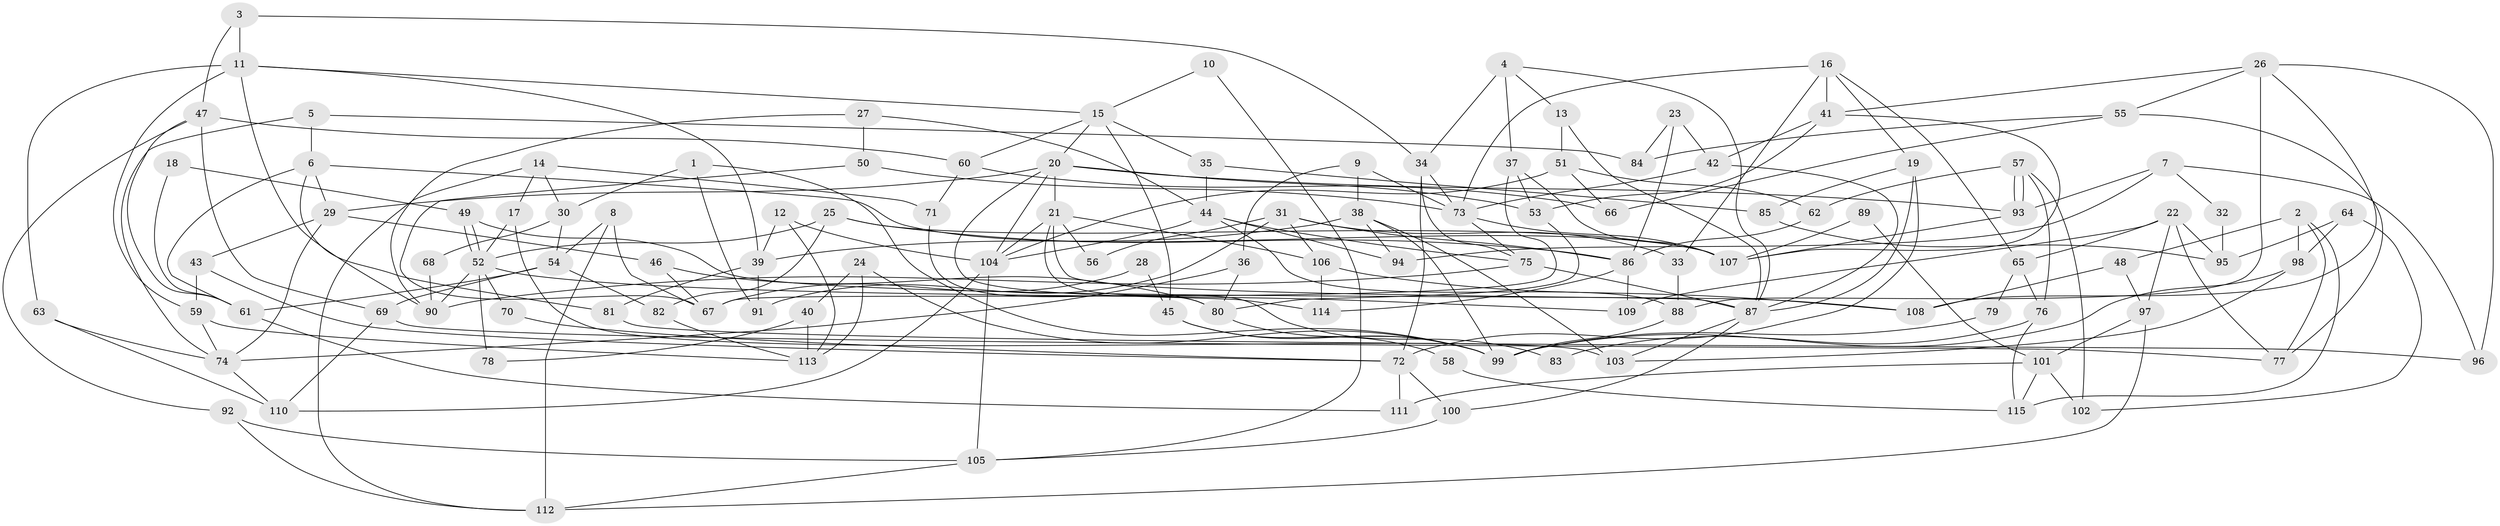 // coarse degree distribution, {9: 0.0684931506849315, 6: 0.1095890410958904, 4: 0.1917808219178082, 10: 0.0273972602739726, 5: 0.1917808219178082, 3: 0.1780821917808219, 2: 0.1095890410958904, 8: 0.0410958904109589, 7: 0.0684931506849315, 11: 0.0136986301369863}
// Generated by graph-tools (version 1.1) at 2025/42/03/06/25 10:42:00]
// undirected, 115 vertices, 230 edges
graph export_dot {
graph [start="1"]
  node [color=gray90,style=filled];
  1;
  2;
  3;
  4;
  5;
  6;
  7;
  8;
  9;
  10;
  11;
  12;
  13;
  14;
  15;
  16;
  17;
  18;
  19;
  20;
  21;
  22;
  23;
  24;
  25;
  26;
  27;
  28;
  29;
  30;
  31;
  32;
  33;
  34;
  35;
  36;
  37;
  38;
  39;
  40;
  41;
  42;
  43;
  44;
  45;
  46;
  47;
  48;
  49;
  50;
  51;
  52;
  53;
  54;
  55;
  56;
  57;
  58;
  59;
  60;
  61;
  62;
  63;
  64;
  65;
  66;
  67;
  68;
  69;
  70;
  71;
  72;
  73;
  74;
  75;
  76;
  77;
  78;
  79;
  80;
  81;
  82;
  83;
  84;
  85;
  86;
  87;
  88;
  89;
  90;
  91;
  92;
  93;
  94;
  95;
  96;
  97;
  98;
  99;
  100;
  101;
  102;
  103;
  104;
  105;
  106;
  107;
  108;
  109;
  110;
  111;
  112;
  113;
  114;
  115;
  1 -- 99;
  1 -- 30;
  1 -- 91;
  2 -- 98;
  2 -- 48;
  2 -- 77;
  2 -- 115;
  3 -- 11;
  3 -- 47;
  3 -- 34;
  4 -- 34;
  4 -- 87;
  4 -- 13;
  4 -- 37;
  5 -- 74;
  5 -- 6;
  5 -- 84;
  6 -- 81;
  6 -- 107;
  6 -- 29;
  6 -- 61;
  7 -- 93;
  7 -- 94;
  7 -- 32;
  7 -- 96;
  8 -- 54;
  8 -- 67;
  8 -- 112;
  9 -- 73;
  9 -- 36;
  9 -- 38;
  10 -- 15;
  10 -- 105;
  11 -- 63;
  11 -- 59;
  11 -- 15;
  11 -- 39;
  11 -- 90;
  12 -- 39;
  12 -- 104;
  12 -- 113;
  13 -- 87;
  13 -- 51;
  14 -- 17;
  14 -- 71;
  14 -- 30;
  14 -- 112;
  15 -- 20;
  15 -- 35;
  15 -- 45;
  15 -- 60;
  16 -- 19;
  16 -- 73;
  16 -- 33;
  16 -- 41;
  16 -- 65;
  17 -- 52;
  17 -- 103;
  18 -- 61;
  18 -- 49;
  19 -- 87;
  19 -- 72;
  19 -- 85;
  20 -- 53;
  20 -- 29;
  20 -- 21;
  20 -- 93;
  20 -- 104;
  20 -- 114;
  21 -- 104;
  21 -- 56;
  21 -- 83;
  21 -- 87;
  21 -- 106;
  22 -- 77;
  22 -- 97;
  22 -- 65;
  22 -- 95;
  22 -- 109;
  23 -- 42;
  23 -- 86;
  23 -- 84;
  24 -- 99;
  24 -- 113;
  24 -- 40;
  25 -- 107;
  25 -- 86;
  25 -- 52;
  25 -- 82;
  26 -- 55;
  26 -- 41;
  26 -- 88;
  26 -- 96;
  26 -- 108;
  27 -- 44;
  27 -- 90;
  27 -- 50;
  28 -- 45;
  28 -- 67;
  29 -- 46;
  29 -- 43;
  29 -- 74;
  30 -- 54;
  30 -- 68;
  31 -- 86;
  31 -- 33;
  31 -- 56;
  31 -- 91;
  31 -- 106;
  32 -- 95;
  33 -- 88;
  34 -- 73;
  34 -- 72;
  34 -- 75;
  35 -- 85;
  35 -- 44;
  36 -- 74;
  36 -- 80;
  37 -- 107;
  37 -- 53;
  37 -- 67;
  38 -- 39;
  38 -- 94;
  38 -- 99;
  38 -- 103;
  39 -- 91;
  39 -- 81;
  40 -- 113;
  40 -- 78;
  41 -- 42;
  41 -- 53;
  41 -- 107;
  42 -- 73;
  42 -- 87;
  43 -- 72;
  43 -- 59;
  44 -- 75;
  44 -- 88;
  44 -- 94;
  44 -- 104;
  45 -- 99;
  45 -- 58;
  46 -- 80;
  46 -- 67;
  47 -- 60;
  47 -- 92;
  47 -- 61;
  47 -- 69;
  48 -- 108;
  48 -- 97;
  49 -- 52;
  49 -- 52;
  49 -- 108;
  50 -- 73;
  50 -- 67;
  51 -- 104;
  51 -- 62;
  51 -- 66;
  52 -- 70;
  52 -- 78;
  52 -- 90;
  52 -- 109;
  53 -- 80;
  54 -- 61;
  54 -- 69;
  54 -- 82;
  55 -- 77;
  55 -- 84;
  55 -- 66;
  57 -- 93;
  57 -- 93;
  57 -- 62;
  57 -- 76;
  57 -- 102;
  58 -- 115;
  59 -- 113;
  59 -- 74;
  60 -- 66;
  60 -- 71;
  61 -- 111;
  62 -- 86;
  63 -- 110;
  63 -- 74;
  64 -- 98;
  64 -- 102;
  64 -- 95;
  65 -- 76;
  65 -- 79;
  68 -- 90;
  69 -- 110;
  69 -- 77;
  70 -- 72;
  71 -- 80;
  72 -- 100;
  72 -- 111;
  73 -- 75;
  73 -- 107;
  74 -- 110;
  75 -- 90;
  75 -- 87;
  76 -- 83;
  76 -- 115;
  79 -- 99;
  80 -- 99;
  81 -- 96;
  82 -- 113;
  85 -- 95;
  86 -- 109;
  86 -- 114;
  87 -- 100;
  87 -- 103;
  88 -- 99;
  89 -- 101;
  89 -- 107;
  92 -- 112;
  92 -- 105;
  93 -- 107;
  97 -- 112;
  97 -- 101;
  98 -- 103;
  98 -- 99;
  100 -- 105;
  101 -- 115;
  101 -- 111;
  101 -- 102;
  104 -- 105;
  104 -- 110;
  105 -- 112;
  106 -- 108;
  106 -- 114;
}
